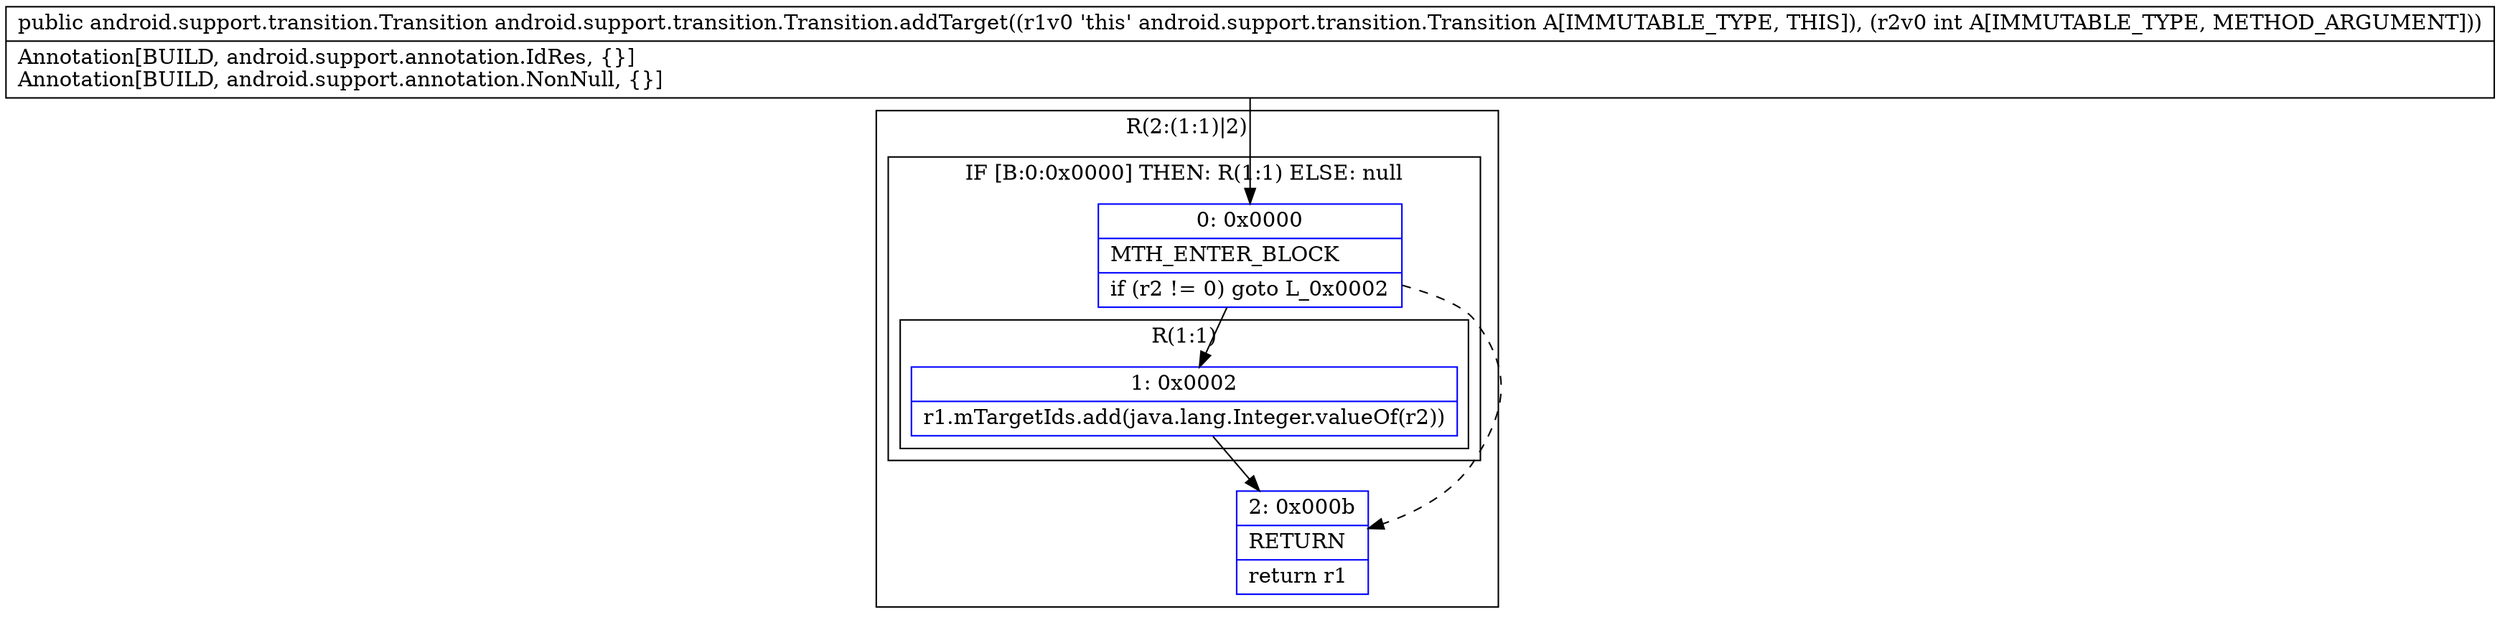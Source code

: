 digraph "CFG forandroid.support.transition.Transition.addTarget(I)Landroid\/support\/transition\/Transition;" {
subgraph cluster_Region_1161640401 {
label = "R(2:(1:1)|2)";
node [shape=record,color=blue];
subgraph cluster_IfRegion_436725550 {
label = "IF [B:0:0x0000] THEN: R(1:1) ELSE: null";
node [shape=record,color=blue];
Node_0 [shape=record,label="{0\:\ 0x0000|MTH_ENTER_BLOCK\l|if (r2 != 0) goto L_0x0002\l}"];
subgraph cluster_Region_1742943765 {
label = "R(1:1)";
node [shape=record,color=blue];
Node_1 [shape=record,label="{1\:\ 0x0002|r1.mTargetIds.add(java.lang.Integer.valueOf(r2))\l}"];
}
}
Node_2 [shape=record,label="{2\:\ 0x000b|RETURN\l|return r1\l}"];
}
MethodNode[shape=record,label="{public android.support.transition.Transition android.support.transition.Transition.addTarget((r1v0 'this' android.support.transition.Transition A[IMMUTABLE_TYPE, THIS]), (r2v0 int A[IMMUTABLE_TYPE, METHOD_ARGUMENT]))  | Annotation[BUILD, android.support.annotation.IdRes, \{\}]\lAnnotation[BUILD, android.support.annotation.NonNull, \{\}]\l}"];
MethodNode -> Node_0;
Node_0 -> Node_1;
Node_0 -> Node_2[style=dashed];
Node_1 -> Node_2;
}


